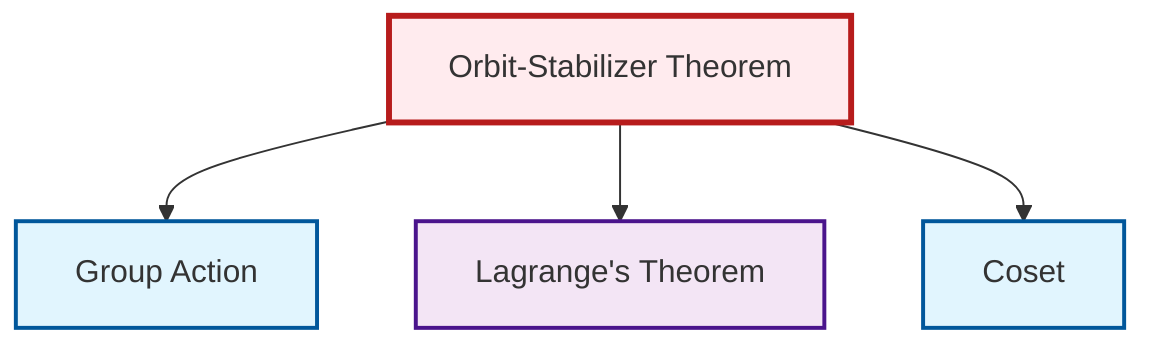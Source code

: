 graph TD
    classDef definition fill:#e1f5fe,stroke:#01579b,stroke-width:2px
    classDef theorem fill:#f3e5f5,stroke:#4a148c,stroke-width:2px
    classDef axiom fill:#fff3e0,stroke:#e65100,stroke-width:2px
    classDef example fill:#e8f5e9,stroke:#1b5e20,stroke-width:2px
    classDef current fill:#ffebee,stroke:#b71c1c,stroke-width:3px
    thm-lagrange["Lagrange's Theorem"]:::theorem
    def-group-action["Group Action"]:::definition
    thm-orbit-stabilizer["Orbit-Stabilizer Theorem"]:::theorem
    def-coset["Coset"]:::definition
    thm-orbit-stabilizer --> def-group-action
    thm-orbit-stabilizer --> thm-lagrange
    thm-orbit-stabilizer --> def-coset
    class thm-orbit-stabilizer current